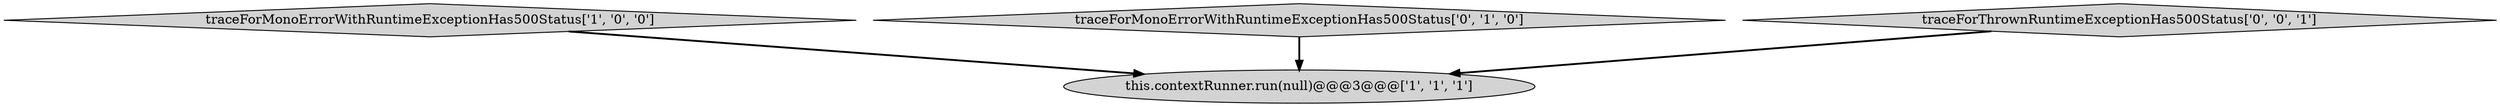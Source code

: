 digraph {
1 [style = filled, label = "traceForMonoErrorWithRuntimeExceptionHas500Status['1', '0', '0']", fillcolor = lightgray, shape = diamond image = "AAA0AAABBB1BBB"];
2 [style = filled, label = "traceForMonoErrorWithRuntimeExceptionHas500Status['0', '1', '0']", fillcolor = lightgray, shape = diamond image = "AAA0AAABBB2BBB"];
0 [style = filled, label = "this.contextRunner.run(null)@@@3@@@['1', '1', '1']", fillcolor = lightgray, shape = ellipse image = "AAA0AAABBB1BBB"];
3 [style = filled, label = "traceForThrownRuntimeExceptionHas500Status['0', '0', '1']", fillcolor = lightgray, shape = diamond image = "AAA0AAABBB3BBB"];
2->0 [style = bold, label=""];
3->0 [style = bold, label=""];
1->0 [style = bold, label=""];
}
